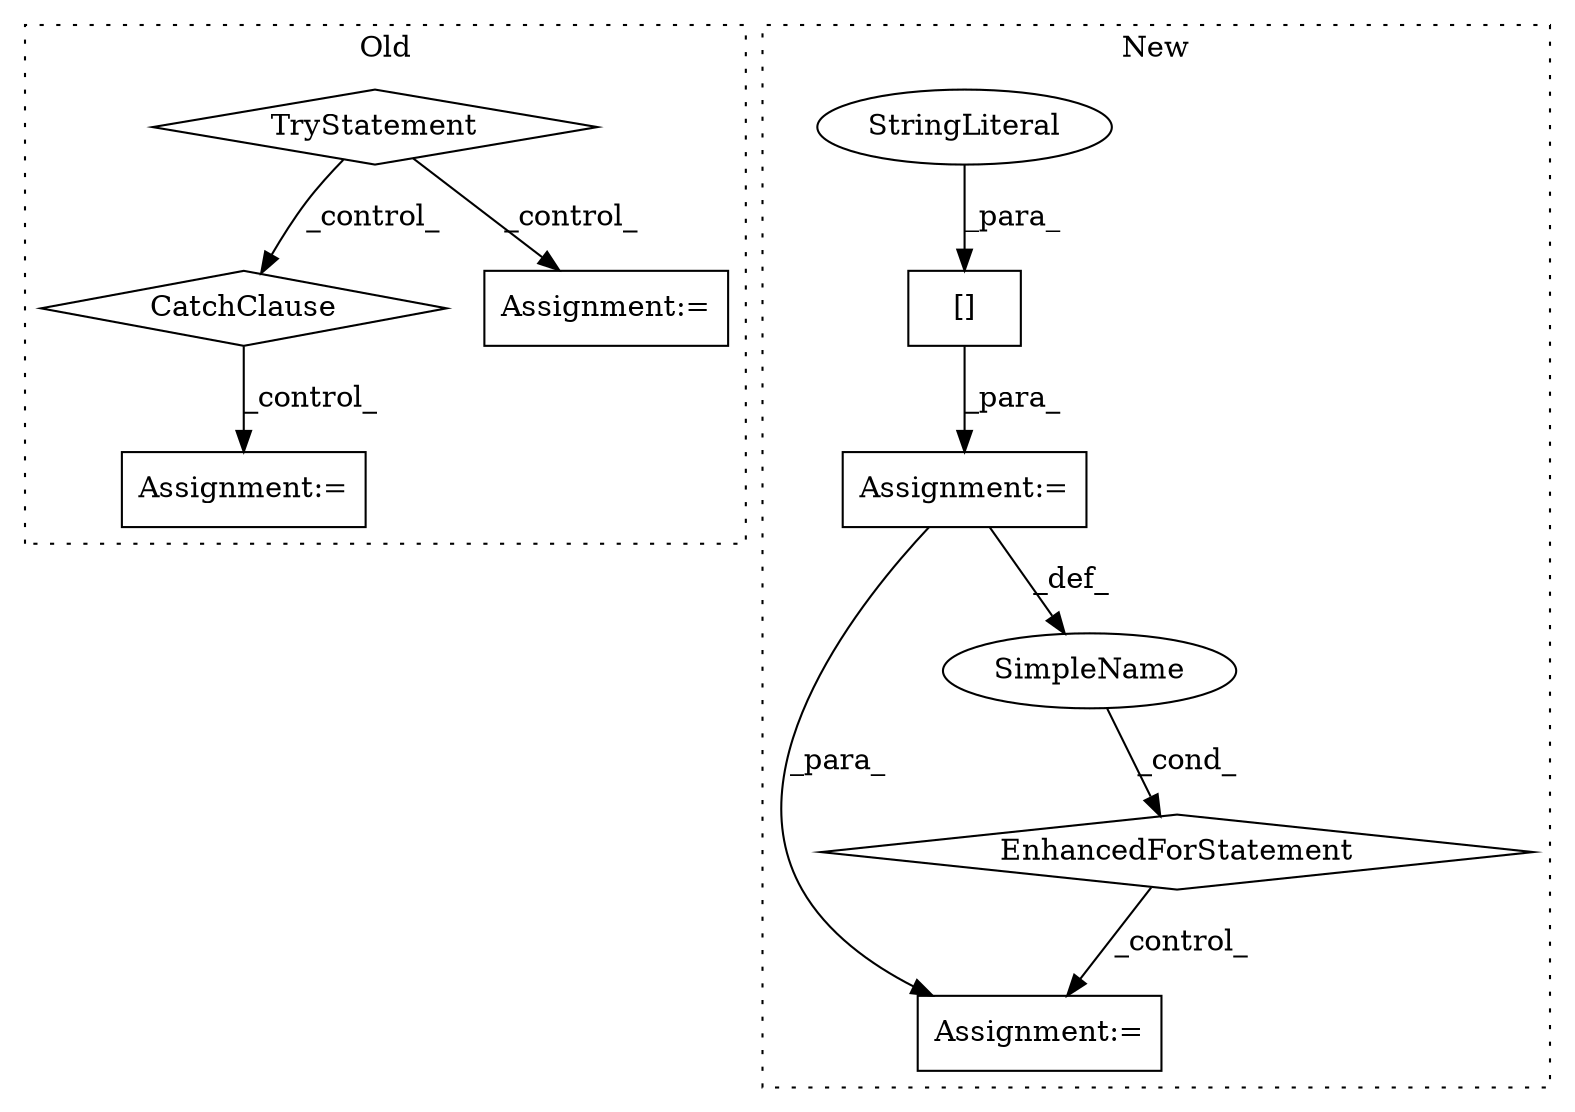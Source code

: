 digraph G {
subgraph cluster0 {
1 [label="CatchClause" a="12" s="1038,1072" l="11,2" shape="diamond"];
3 [label="TryStatement" a="54" s="989" l="4" shape="diamond"];
4 [label="Assignment:=" a="7" s="1003" l="1" shape="box"];
7 [label="Assignment:=" a="7" s="1084" l="1" shape="box"];
label = "Old";
style="dotted";
}
subgraph cluster1 {
2 [label="[]" a="2" s="1312,1343" l="13,1" shape="box"];
5 [label="StringLiteral" a="45" s="1325" l="18" shape="ellipse"];
6 [label="Assignment:=" a="7" s="1247,1344" l="53,2" shape="box"];
8 [label="Assignment:=" a="7" s="1356" l="1" shape="box"];
9 [label="EnhancedForStatement" a="70" s="1247,1344" l="53,2" shape="diamond"];
10 [label="SimpleName" a="42" s="1304" l="5" shape="ellipse"];
label = "New";
style="dotted";
}
1 -> 7 [label="_control_"];
2 -> 6 [label="_para_"];
3 -> 4 [label="_control_"];
3 -> 1 [label="_control_"];
5 -> 2 [label="_para_"];
6 -> 10 [label="_def_"];
6 -> 8 [label="_para_"];
9 -> 8 [label="_control_"];
10 -> 9 [label="_cond_"];
}